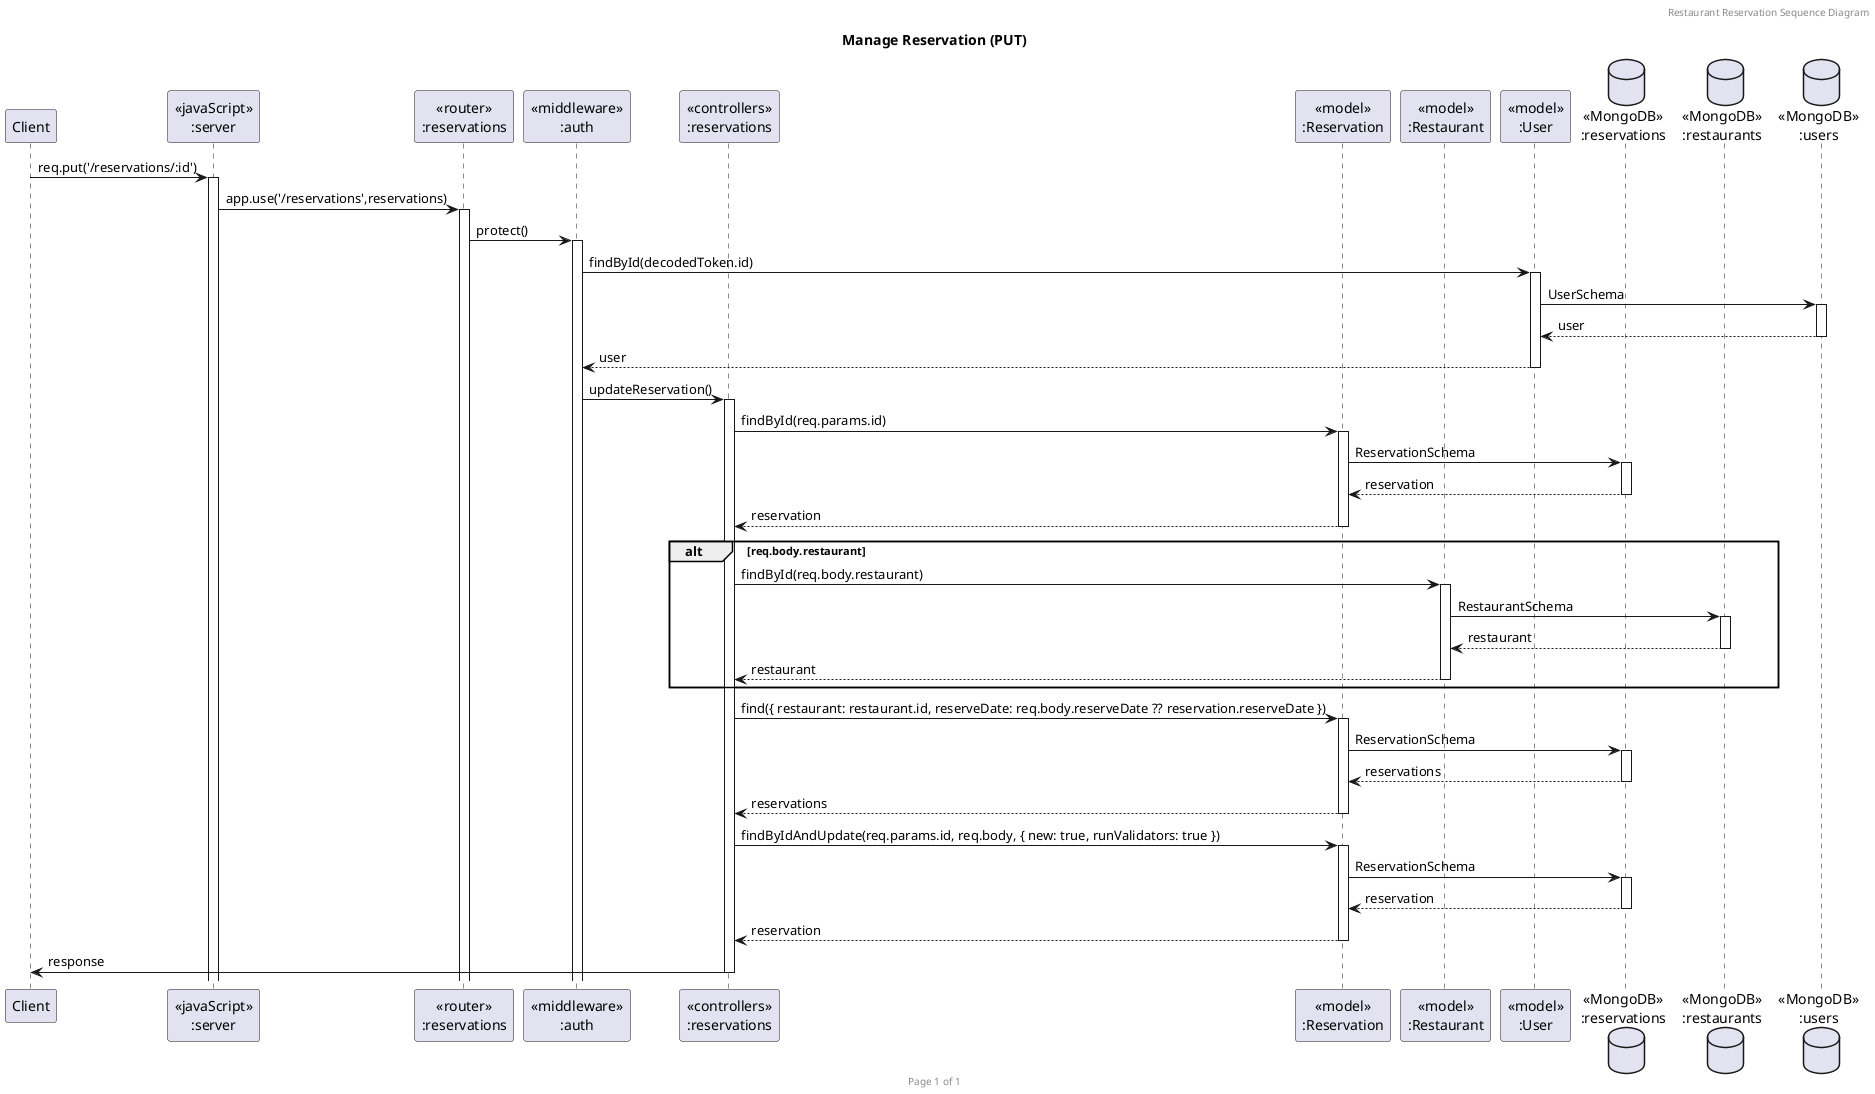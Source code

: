 @startuml Manage Reservation (PUT)

header Restaurant Reservation Sequence Diagram
footer Page %page% of %lastpage%
title "Manage Reservation (PUT)"

participant "Client" as client
participant "<<javaScript>>\n:server" as server
participant "<<router>>\n:reservations" as routerReservations
participant "<<middleware>>\n:auth" as middlewareAuth
participant "<<controllers>>\n:reservations" as controllersReservations
participant "<<model>>\n:Reservation" as modelReservation
participant "<<model>>\n:Restaurant" as modelRestaurant
participant "<<model>>\n:User" as modelUser
database "<<MongoDB>>\n:reservations" as ReservationsDatabase
database "<<MongoDB>>\n:restaurants" as RestaurantsDatabase
database "<<MongoDB>>\n:users" as UsersDatabase

' PUT
client->server ++:req.put('/reservations/:id')
server->routerReservations ++:app.use('/reservations',reservations)
routerReservations -> middlewareAuth ++:protect()
middlewareAuth -> modelUser ++:findById(decodedToken.id)
modelUser -> UsersDatabase ++:UserSchema
UsersDatabase --> modelUser --:user
modelUser --> middlewareAuth --:user
middlewareAuth -> controllersReservations ++:updateReservation()

controllersReservations -> modelReservation ++:findById(req.params.id)
modelReservation -> ReservationsDatabase ++:ReservationSchema 
ReservationsDatabase --> modelReservation --:reservation
controllersReservations <-- modelReservation --:reservation

alt req.body.restaurant
    controllersReservations -> modelRestaurant ++:findById(req.body.restaurant)
    modelRestaurant -> RestaurantsDatabase ++:RestaurantSchema
    RestaurantsDatabase --> modelRestaurant --:restaurant
    controllersReservations <-- modelRestaurant --:restaurant
end

controllersReservations -> modelReservation ++:find({ restaurant: restaurant.id, reserveDate: req.body.reserveDate ?? reservation.reserveDate })
modelReservation -> ReservationsDatabase ++:ReservationSchema 
ReservationsDatabase --> modelReservation --:reservations
controllersReservations <-- modelReservation --:reservations

controllersReservations -> modelReservation ++:findByIdAndUpdate(req.params.id, req.body, { new: true, runValidators: true })
modelReservation -> ReservationsDatabase ++:ReservationSchema 
ReservationsDatabase --> modelReservation --:reservation
controllersReservations <-- modelReservation --:reservation
controllersReservations -> client --:response

@enduml